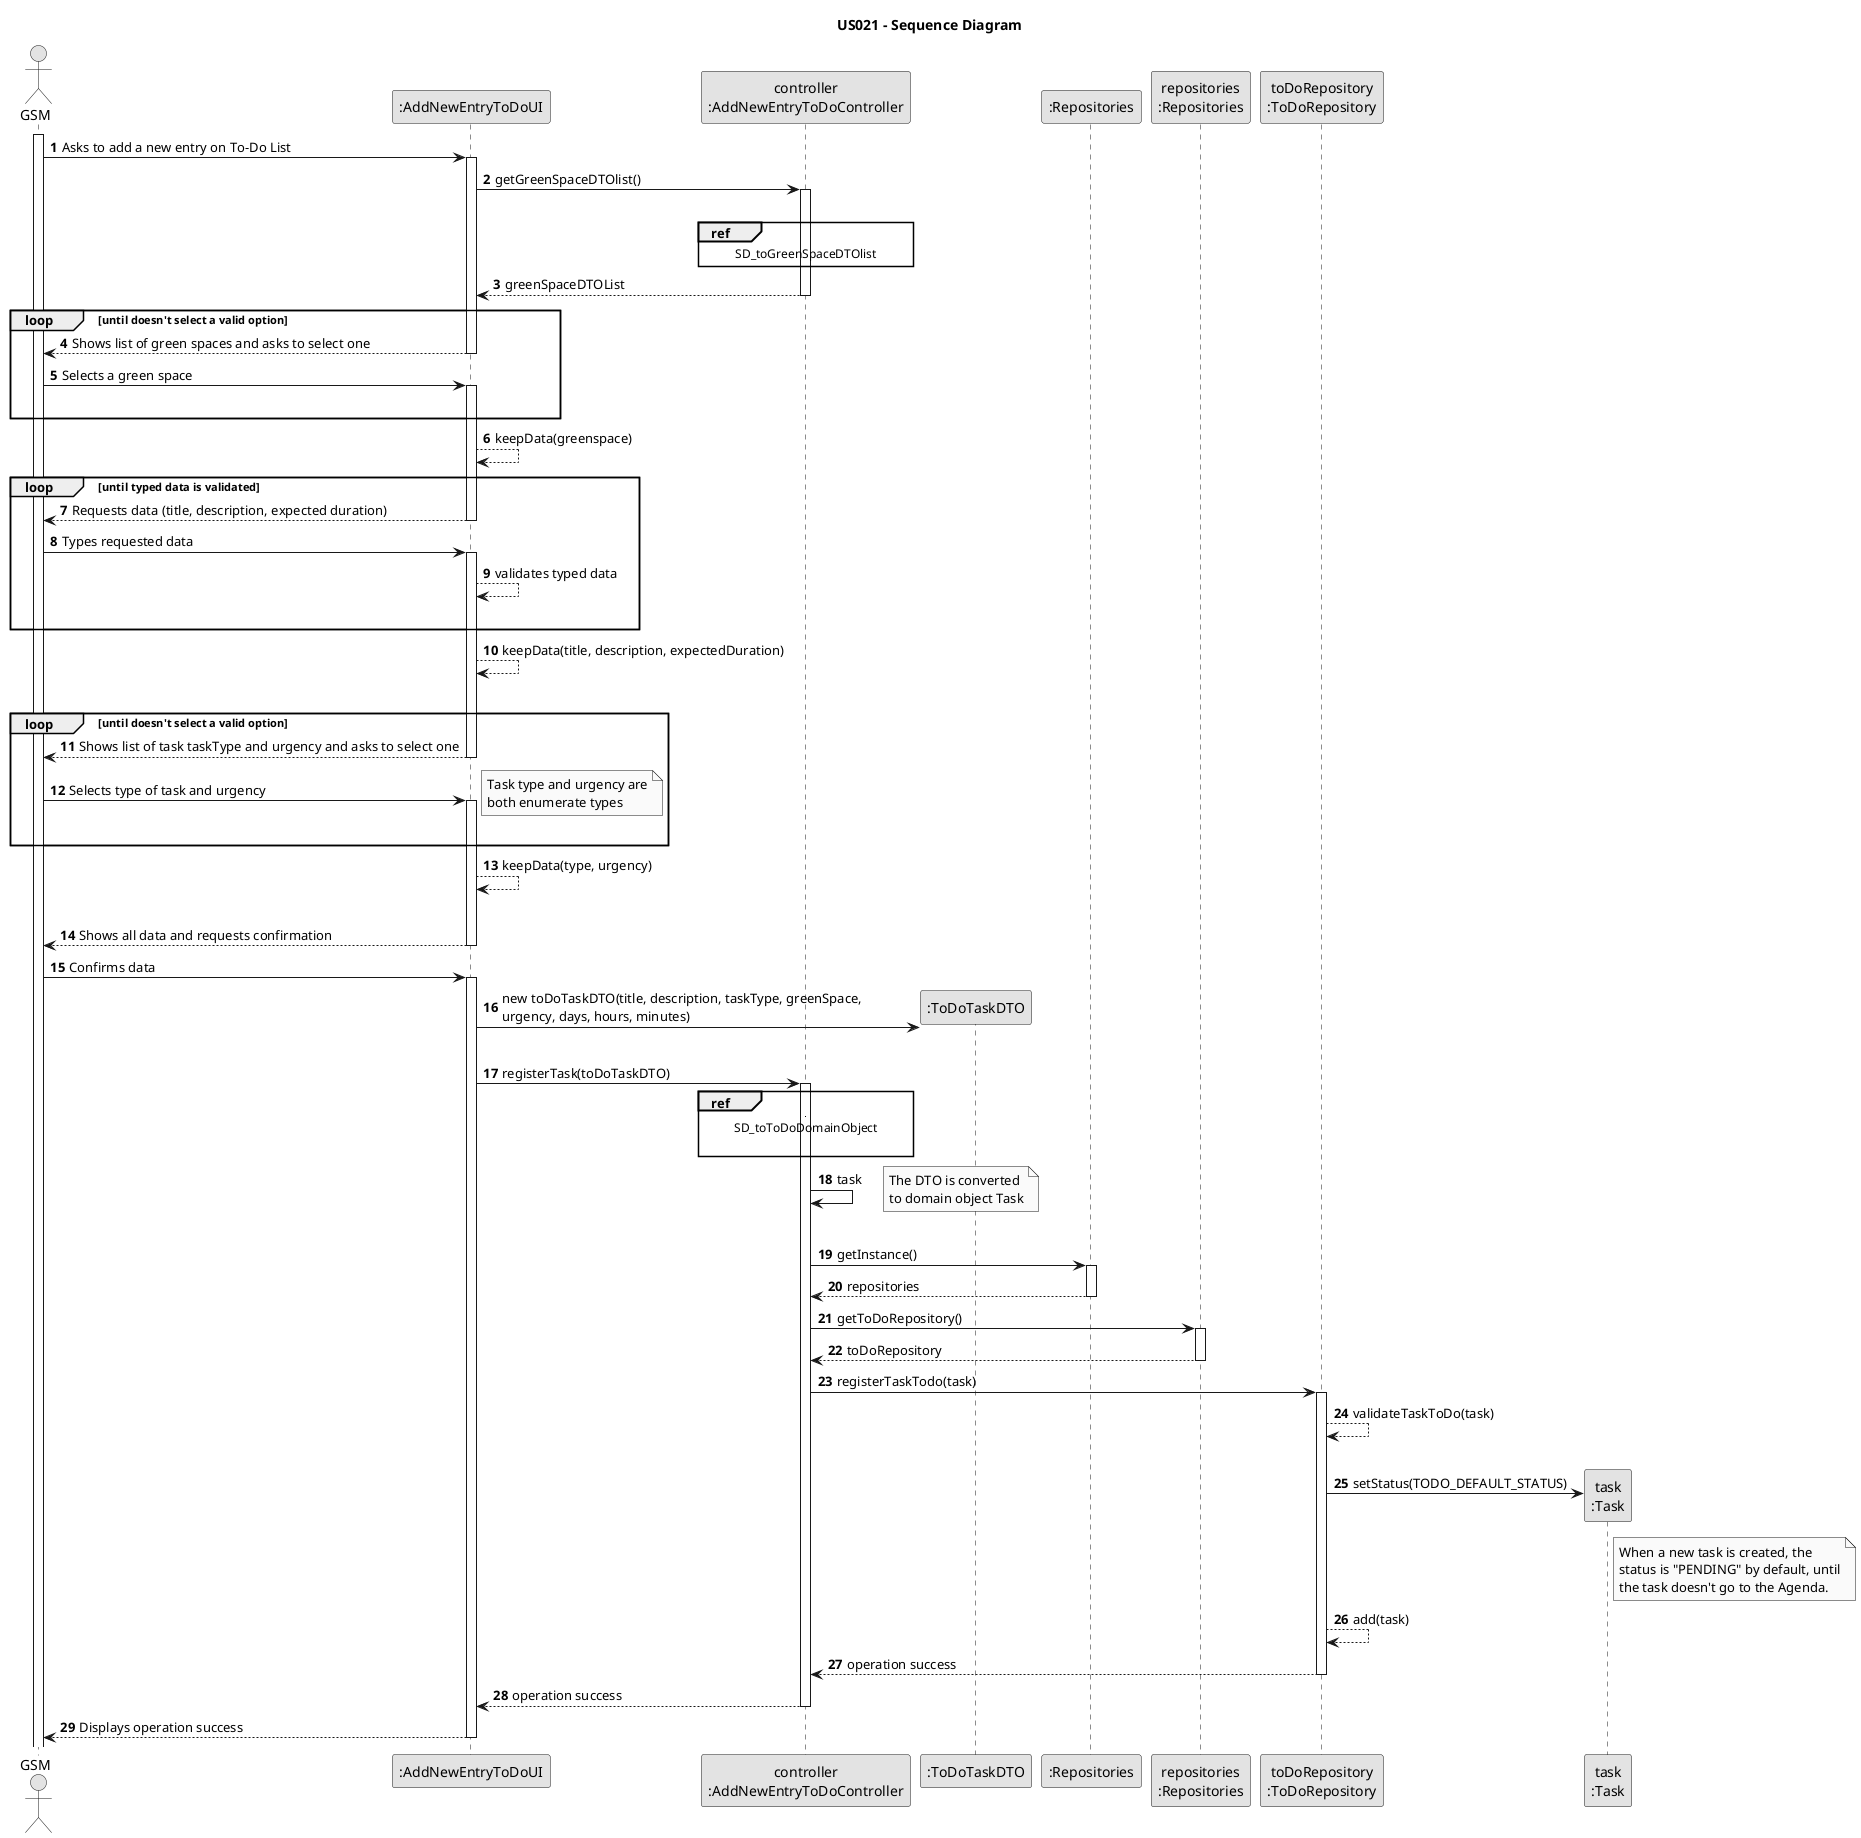 @startuml
skinparam monochrome true
skinparam packageStyle rectangle
skinparam shadowing false

title US021 - Sequence Diagram

autonumber

actor "GSM" as GSM
participant ":AddNewEntryToDoUI" as UI
participant "controller\n:AddNewEntryToDoController" as CTRL
participant ":ToDoTaskDTO" as ToDoTaskDTO
participant ":Repositories" as REPO
participant "repositories\n:Repositories" as REPOInstance
participant "toDoRepository\n:ToDoRepository" as Todo
participant "task\n:Task" as TaskSet



activate GSM

    GSM -> UI : Asks to add a new entry on To-Do List
    activate UI

    UI -> CTRL : getGreenSpaceDTOlist()
    activate CTRL
|||
        ref over CTRL
        SD_toGreenSpaceDTOlist
        end ref

CTRL --> UI : greenSpaceDTOList
    deactivate CTRL


    loop until doesn't select a valid option
                    UI --> GSM : Shows list of green spaces and asks to select one
                deactivate UI

                GSM -> UI : Selects a green space

                activate UI
                |||
                end

            UI --> UI : keepData(greenspace)


    loop until typed data is validated

        UI --> GSM : Requests data (title, description, expected duration)
    deactivate UI

    GSM -> UI : Types requested data

    activate UI

    UI --> UI : validates typed data
    |||

    end

        UI --> UI : keepData(title, description, expectedDuration)
        |||

    loop until doesn't select a valid option
                        UI --> GSM : Shows list of task taskType and urgency and asks to select one
                    deactivate UI

                    GSM -> UI : Selects type of task and urgency
                    note right
                    Task type and urgency are
                    both enumerate types
                    end note
                    activate UI
                    |||
                    end

                UI --> UI : keepData(type, urgency)


        |||





                UI --> GSM : Shows all data and requests confirmation
deactivate UI
    GSM -> UI : Confirms data

    activate UI

    UI -> ToDoTaskDTO** : new toDoTaskDTO(title, description, taskType, greenSpace,\nurgency, days, hours, minutes)
    |||
    UI -> CTRL : registerTask(toDoTaskDTO)
    activate CTRL

            ref over CTRL
            |||
            SD_toToDoDomainObject

            end ref
            CTRL -> CTRL : task
            note right
            The DTO is converted
            to domain object Task
            end note
            |||
            CTRL -> REPO : getInstance()
                    activate REPO

                        REPO --> CTRL : repositories
                    deactivate REPO
                    CTRL -> REPOInstance: getToDoRepository()

                    activate REPOInstance

                        REPOInstance --> CTRL : toDoRepository
                    deactivate REPOInstance

                    CTRL -> Todo : registerTaskTodo(task)

                    activate Todo

                    Todo --> Todo : validateTaskToDo(task)
                    |||
                    Todo -> TaskSet** : setStatus(TODO_DEFAULT_STATUS)
                    note right of TaskSet
                    When a new task is created, the
                    status is "PENDING" by default, until
                    the task doesn't go to the Agenda.
                    end note
                    Todo --> Todo : add(task)

                    Todo --> CTRL : operation success
                    deactivate Todo

            CTRL --> UI : operation success
            deactivate CTRL
        UI --> GSM : Displays operation success
    deactivate UI

@enduml